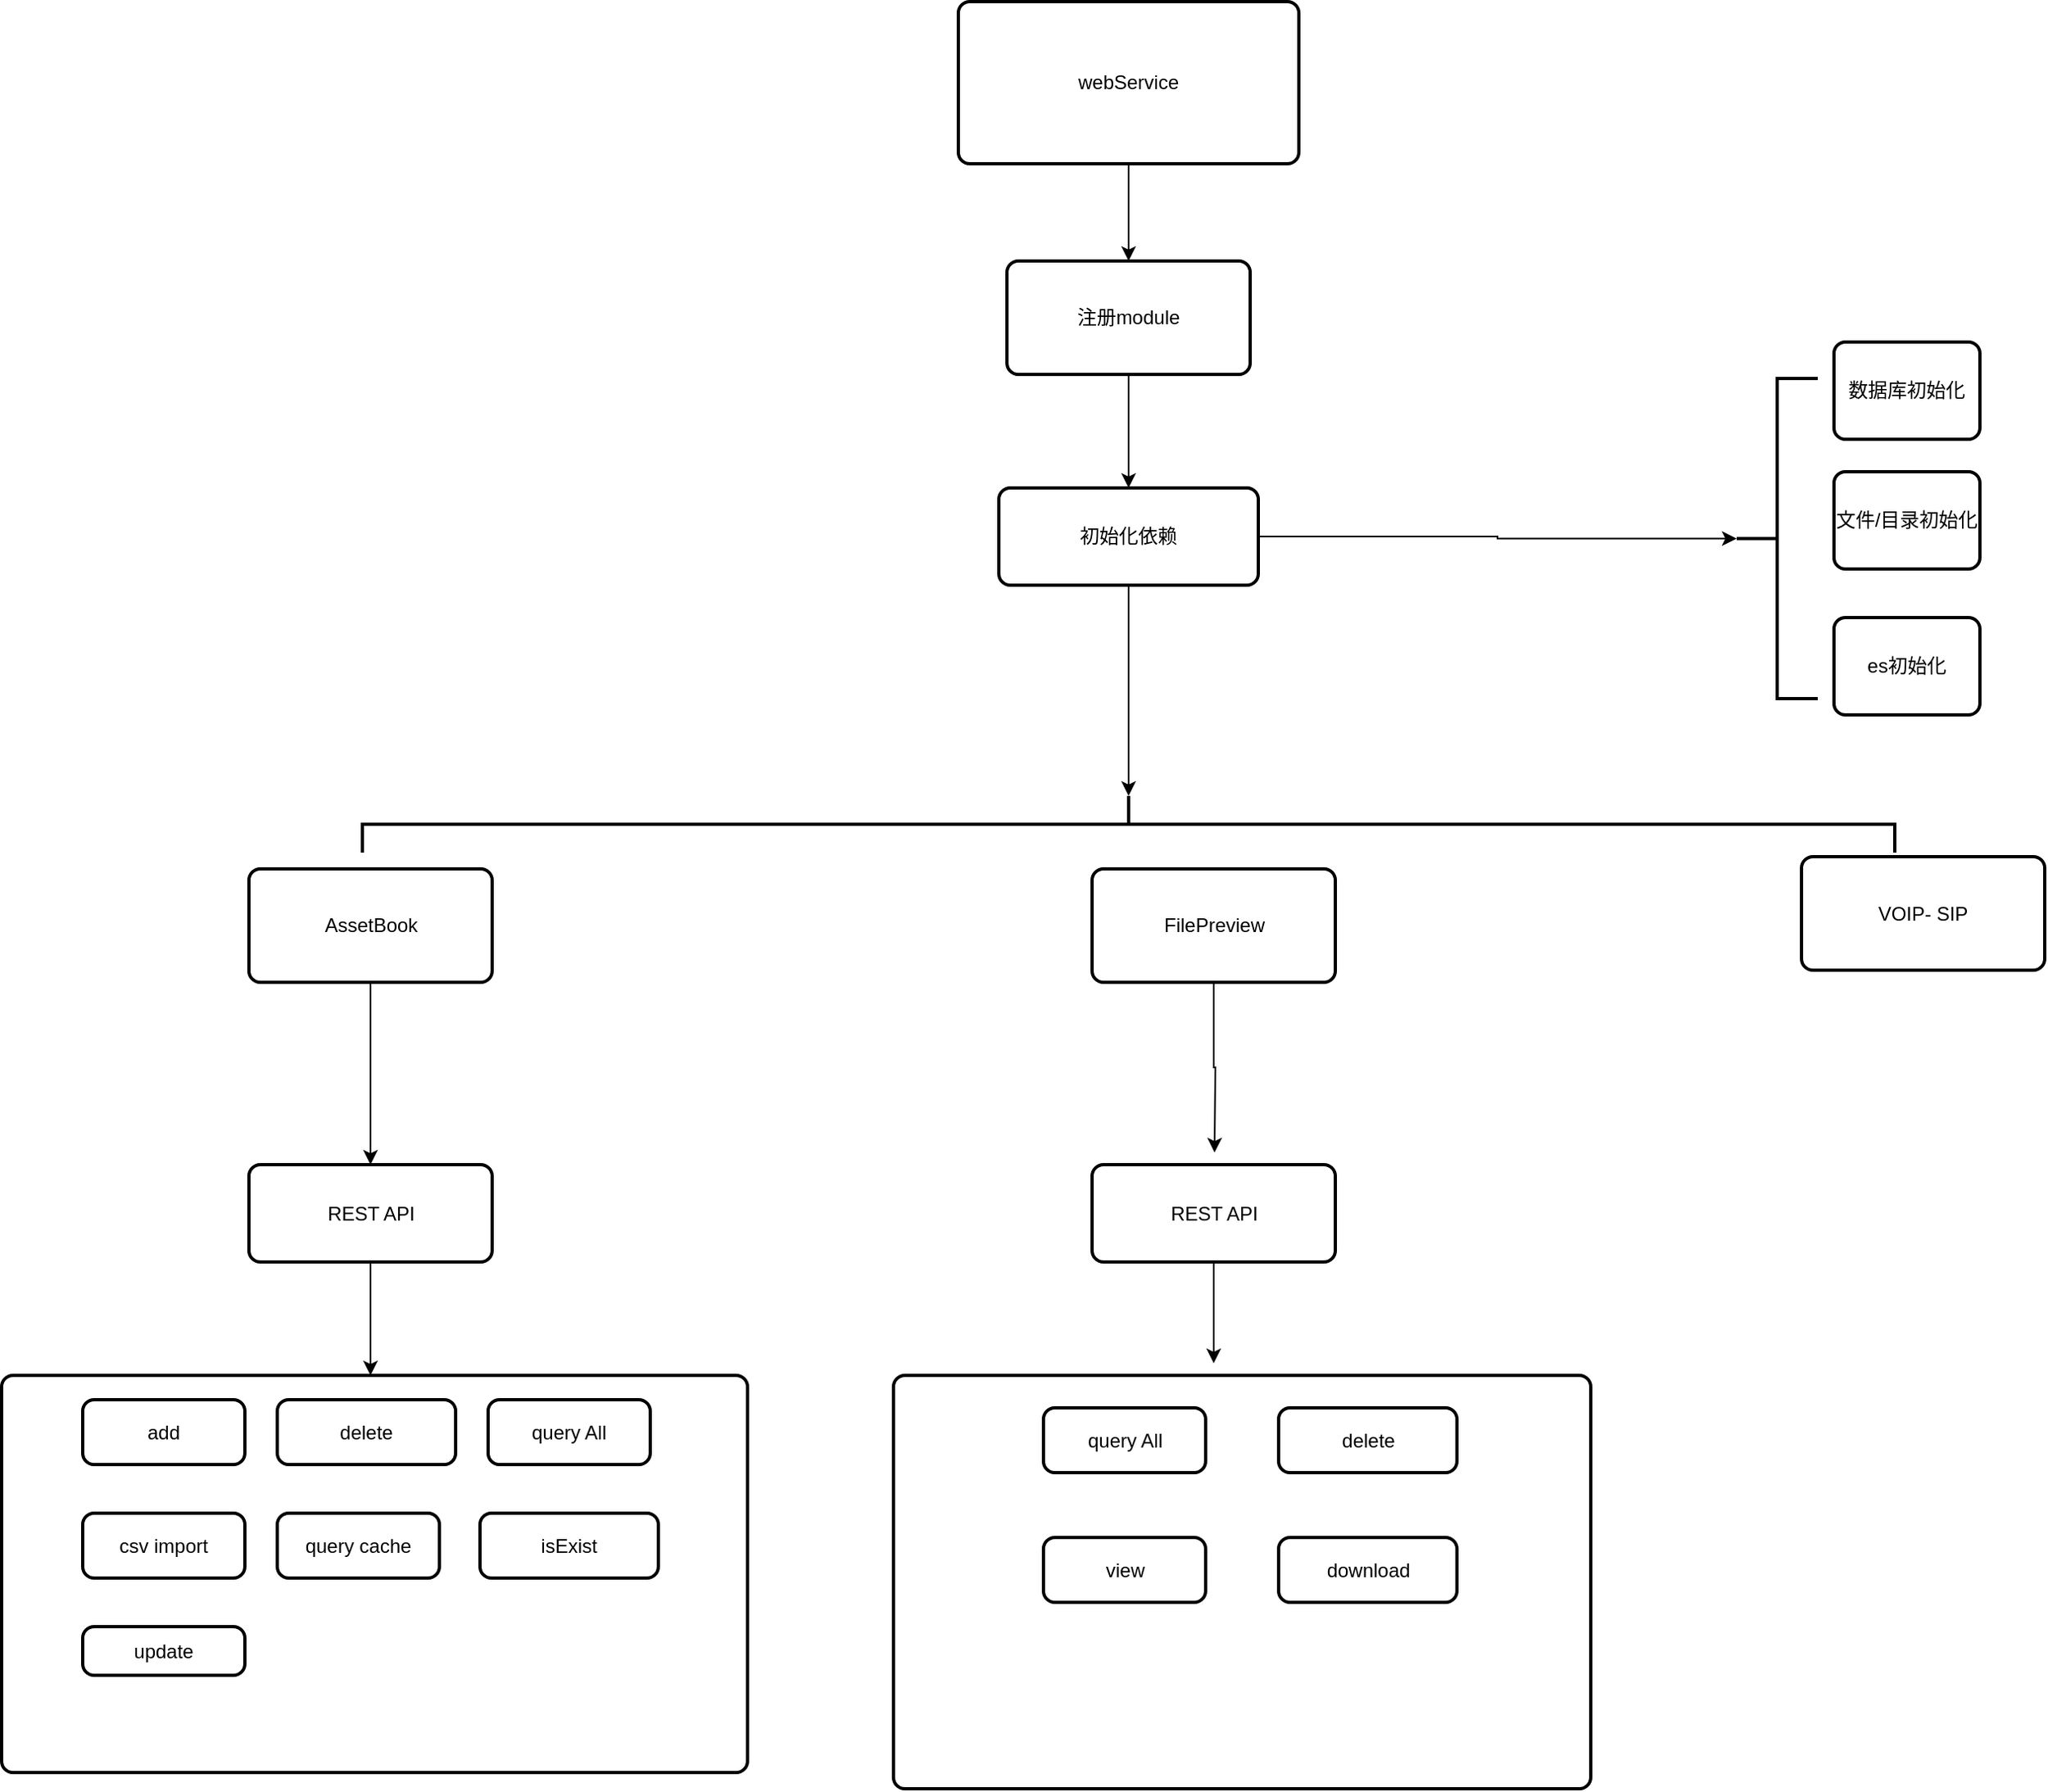 <mxfile version="21.1.5" type="github">
  <diagram name="第 1 页" id="WFjRH70Nv3H8INIwhUK5">
    <mxGraphModel dx="2371" dy="1081" grid="1" gridSize="10" guides="1" tooltips="1" connect="1" arrows="1" fold="1" page="1" pageScale="1" pageWidth="4681" pageHeight="3300" math="0" shadow="0">
      <root>
        <mxCell id="0" />
        <mxCell id="1" parent="0" />
        <mxCell id="lDcJm_uBUvI5MJWjg3wT-42" value="" style="rounded=1;whiteSpace=wrap;html=1;absoluteArcSize=1;arcSize=14;strokeWidth=2;" vertex="1" parent="1">
          <mxGeometry x="570" y="907.5" width="430" height="255" as="geometry" />
        </mxCell>
        <mxCell id="lDcJm_uBUvI5MJWjg3wT-41" value="" style="rounded=1;whiteSpace=wrap;html=1;absoluteArcSize=1;arcSize=14;strokeWidth=2;" vertex="1" parent="1">
          <mxGeometry x="20" y="907.5" width="460" height="245" as="geometry" />
        </mxCell>
        <mxCell id="lDcJm_uBUvI5MJWjg3wT-4" style="edgeStyle=orthogonalEdgeStyle;rounded=0;orthogonalLoop=1;jettySize=auto;html=1;" edge="1" parent="1" source="lDcJm_uBUvI5MJWjg3wT-1">
          <mxGeometry relative="1" as="geometry">
            <mxPoint x="715" y="220" as="targetPoint" />
          </mxGeometry>
        </mxCell>
        <mxCell id="lDcJm_uBUvI5MJWjg3wT-1" value="webService" style="rounded=1;whiteSpace=wrap;html=1;absoluteArcSize=1;arcSize=14;strokeWidth=2;" vertex="1" parent="1">
          <mxGeometry x="610" y="60" width="210" height="100" as="geometry" />
        </mxCell>
        <mxCell id="lDcJm_uBUvI5MJWjg3wT-47" style="edgeStyle=orthogonalEdgeStyle;rounded=0;orthogonalLoop=1;jettySize=auto;html=1;entryX=0.5;entryY=0;entryDx=0;entryDy=0;" edge="1" parent="1" source="lDcJm_uBUvI5MJWjg3wT-3" target="lDcJm_uBUvI5MJWjg3wT-13">
          <mxGeometry relative="1" as="geometry" />
        </mxCell>
        <mxCell id="lDcJm_uBUvI5MJWjg3wT-3" value="注册module" style="rounded=1;whiteSpace=wrap;html=1;absoluteArcSize=1;arcSize=14;strokeWidth=2;" vertex="1" parent="1">
          <mxGeometry x="640" y="220" width="150" height="70" as="geometry" />
        </mxCell>
        <mxCell id="lDcJm_uBUvI5MJWjg3wT-37" style="edgeStyle=orthogonalEdgeStyle;rounded=0;orthogonalLoop=1;jettySize=auto;html=1;entryX=0.5;entryY=0;entryDx=0;entryDy=0;" edge="1" parent="1" source="lDcJm_uBUvI5MJWjg3wT-5" target="lDcJm_uBUvI5MJWjg3wT-15">
          <mxGeometry relative="1" as="geometry" />
        </mxCell>
        <mxCell id="lDcJm_uBUvI5MJWjg3wT-5" value="AssetBook" style="rounded=1;whiteSpace=wrap;html=1;absoluteArcSize=1;arcSize=14;strokeWidth=2;" vertex="1" parent="1">
          <mxGeometry x="172.5" y="595" width="150" height="70" as="geometry" />
        </mxCell>
        <mxCell id="lDcJm_uBUvI5MJWjg3wT-6" value="VOIP- SIP" style="rounded=1;whiteSpace=wrap;html=1;absoluteArcSize=1;arcSize=14;strokeWidth=2;" vertex="1" parent="1">
          <mxGeometry x="1130" y="587.5" width="150" height="70" as="geometry" />
        </mxCell>
        <mxCell id="lDcJm_uBUvI5MJWjg3wT-39" style="edgeStyle=orthogonalEdgeStyle;rounded=0;orthogonalLoop=1;jettySize=auto;html=1;" edge="1" parent="1" source="lDcJm_uBUvI5MJWjg3wT-7">
          <mxGeometry relative="1" as="geometry">
            <mxPoint x="768" y="770" as="targetPoint" />
          </mxGeometry>
        </mxCell>
        <mxCell id="lDcJm_uBUvI5MJWjg3wT-7" value="FilePreview" style="rounded=1;whiteSpace=wrap;html=1;absoluteArcSize=1;arcSize=14;strokeWidth=2;" vertex="1" parent="1">
          <mxGeometry x="692.5" y="595" width="150" height="70" as="geometry" />
        </mxCell>
        <mxCell id="lDcJm_uBUvI5MJWjg3wT-9" value="" style="strokeWidth=2;html=1;shape=mxgraph.flowchart.annotation_2;align=left;labelPosition=right;pointerEvents=1;rotation=90;" vertex="1" parent="1">
          <mxGeometry x="697.5" y="95" width="35" height="945" as="geometry" />
        </mxCell>
        <mxCell id="lDcJm_uBUvI5MJWjg3wT-48" style="edgeStyle=orthogonalEdgeStyle;rounded=0;orthogonalLoop=1;jettySize=auto;html=1;entryX=0;entryY=0.5;entryDx=0;entryDy=0;entryPerimeter=0;" edge="1" parent="1" source="lDcJm_uBUvI5MJWjg3wT-13" target="lDcJm_uBUvI5MJWjg3wT-35">
          <mxGeometry relative="1" as="geometry">
            <mxPoint x="1080" y="390" as="targetPoint" />
          </mxGeometry>
        </mxCell>
        <mxCell id="lDcJm_uBUvI5MJWjg3wT-50" style="edgeStyle=orthogonalEdgeStyle;rounded=0;orthogonalLoop=1;jettySize=auto;html=1;entryX=0;entryY=0.5;entryDx=0;entryDy=0;entryPerimeter=0;" edge="1" parent="1" source="lDcJm_uBUvI5MJWjg3wT-13" target="lDcJm_uBUvI5MJWjg3wT-9">
          <mxGeometry relative="1" as="geometry">
            <mxPoint x="720" y="540.0" as="targetPoint" />
          </mxGeometry>
        </mxCell>
        <mxCell id="lDcJm_uBUvI5MJWjg3wT-13" value="初始化依赖" style="rounded=1;whiteSpace=wrap;html=1;absoluteArcSize=1;arcSize=14;strokeWidth=2;" vertex="1" parent="1">
          <mxGeometry x="635" y="360" width="160" height="60" as="geometry" />
        </mxCell>
        <mxCell id="lDcJm_uBUvI5MJWjg3wT-38" style="edgeStyle=orthogonalEdgeStyle;rounded=0;orthogonalLoop=1;jettySize=auto;html=1;" edge="1" parent="1" source="lDcJm_uBUvI5MJWjg3wT-15">
          <mxGeometry relative="1" as="geometry">
            <mxPoint x="247.5" y="907.5" as="targetPoint" />
          </mxGeometry>
        </mxCell>
        <mxCell id="lDcJm_uBUvI5MJWjg3wT-15" value="REST API" style="rounded=1;whiteSpace=wrap;html=1;absoluteArcSize=1;arcSize=14;strokeWidth=2;" vertex="1" parent="1">
          <mxGeometry x="172.5" y="777.5" width="150" height="60" as="geometry" />
        </mxCell>
        <mxCell id="lDcJm_uBUvI5MJWjg3wT-17" value="add" style="rounded=1;whiteSpace=wrap;html=1;absoluteArcSize=1;arcSize=14;strokeWidth=2;" vertex="1" parent="1">
          <mxGeometry x="70" y="922.5" width="100" height="40" as="geometry" />
        </mxCell>
        <mxCell id="lDcJm_uBUvI5MJWjg3wT-18" value="delete" style="rounded=1;whiteSpace=wrap;html=1;absoluteArcSize=1;arcSize=14;strokeWidth=2;" vertex="1" parent="1">
          <mxGeometry x="190" y="922.5" width="110" height="40" as="geometry" />
        </mxCell>
        <mxCell id="lDcJm_uBUvI5MJWjg3wT-19" value="query All" style="rounded=1;whiteSpace=wrap;html=1;absoluteArcSize=1;arcSize=14;strokeWidth=2;" vertex="1" parent="1">
          <mxGeometry x="320" y="922.5" width="100" height="40" as="geometry" />
        </mxCell>
        <mxCell id="lDcJm_uBUvI5MJWjg3wT-20" value="csv import" style="rounded=1;whiteSpace=wrap;html=1;absoluteArcSize=1;arcSize=14;strokeWidth=2;" vertex="1" parent="1">
          <mxGeometry x="70" y="992.5" width="100" height="40" as="geometry" />
        </mxCell>
        <mxCell id="lDcJm_uBUvI5MJWjg3wT-21" value="update" style="rounded=1;whiteSpace=wrap;html=1;absoluteArcSize=1;arcSize=14;strokeWidth=2;" vertex="1" parent="1">
          <mxGeometry x="70" y="1062.5" width="100" height="30" as="geometry" />
        </mxCell>
        <mxCell id="lDcJm_uBUvI5MJWjg3wT-22" value="query&amp;nbsp;cache" style="rounded=1;whiteSpace=wrap;html=1;absoluteArcSize=1;arcSize=14;strokeWidth=2;" vertex="1" parent="1">
          <mxGeometry x="190" y="992.5" width="100" height="40" as="geometry" />
        </mxCell>
        <mxCell id="lDcJm_uBUvI5MJWjg3wT-23" value="isExist" style="rounded=1;whiteSpace=wrap;html=1;absoluteArcSize=1;arcSize=14;strokeWidth=2;" vertex="1" parent="1">
          <mxGeometry x="315" y="992.5" width="110" height="40" as="geometry" />
        </mxCell>
        <mxCell id="lDcJm_uBUvI5MJWjg3wT-25" value="数据库初始化" style="rounded=1;whiteSpace=wrap;html=1;absoluteArcSize=1;arcSize=14;strokeWidth=2;" vertex="1" parent="1">
          <mxGeometry x="1150" y="270" width="90" height="60" as="geometry" />
        </mxCell>
        <mxCell id="lDcJm_uBUvI5MJWjg3wT-26" value="文件/目录初始化" style="rounded=1;whiteSpace=wrap;html=1;absoluteArcSize=1;arcSize=14;strokeWidth=2;" vertex="1" parent="1">
          <mxGeometry x="1150" y="350" width="90" height="60" as="geometry" />
        </mxCell>
        <mxCell id="lDcJm_uBUvI5MJWjg3wT-27" value="es初始化" style="rounded=1;whiteSpace=wrap;html=1;absoluteArcSize=1;arcSize=14;strokeWidth=2;" vertex="1" parent="1">
          <mxGeometry x="1150" y="440" width="90" height="60" as="geometry" />
        </mxCell>
        <mxCell id="lDcJm_uBUvI5MJWjg3wT-56" style="edgeStyle=orthogonalEdgeStyle;rounded=0;orthogonalLoop=1;jettySize=auto;html=1;" edge="1" parent="1" source="lDcJm_uBUvI5MJWjg3wT-29">
          <mxGeometry relative="1" as="geometry">
            <mxPoint x="767.5" y="900.0" as="targetPoint" />
          </mxGeometry>
        </mxCell>
        <mxCell id="lDcJm_uBUvI5MJWjg3wT-29" value="REST API" style="rounded=1;whiteSpace=wrap;html=1;absoluteArcSize=1;arcSize=14;strokeWidth=2;" vertex="1" parent="1">
          <mxGeometry x="692.5" y="777.5" width="150" height="60" as="geometry" />
        </mxCell>
        <mxCell id="lDcJm_uBUvI5MJWjg3wT-31" value="delete" style="rounded=1;whiteSpace=wrap;html=1;absoluteArcSize=1;arcSize=14;strokeWidth=2;" vertex="1" parent="1">
          <mxGeometry x="807.5" y="927.5" width="110" height="40" as="geometry" />
        </mxCell>
        <mxCell id="lDcJm_uBUvI5MJWjg3wT-32" value="query All" style="rounded=1;whiteSpace=wrap;html=1;absoluteArcSize=1;arcSize=14;strokeWidth=2;" vertex="1" parent="1">
          <mxGeometry x="662.5" y="927.5" width="100" height="40" as="geometry" />
        </mxCell>
        <mxCell id="lDcJm_uBUvI5MJWjg3wT-33" value="download" style="rounded=1;whiteSpace=wrap;html=1;absoluteArcSize=1;arcSize=14;strokeWidth=2;" vertex="1" parent="1">
          <mxGeometry x="807.5" y="1007.5" width="110" height="40" as="geometry" />
        </mxCell>
        <mxCell id="lDcJm_uBUvI5MJWjg3wT-34" value="view" style="rounded=1;whiteSpace=wrap;html=1;absoluteArcSize=1;arcSize=14;strokeWidth=2;" vertex="1" parent="1">
          <mxGeometry x="662.5" y="1007.5" width="100" height="40" as="geometry" />
        </mxCell>
        <mxCell id="lDcJm_uBUvI5MJWjg3wT-35" value="" style="strokeWidth=2;html=1;shape=mxgraph.flowchart.annotation_2;align=left;labelPosition=right;pointerEvents=1;" vertex="1" parent="1">
          <mxGeometry x="1090" y="292.5" width="50" height="197.5" as="geometry" />
        </mxCell>
      </root>
    </mxGraphModel>
  </diagram>
</mxfile>
